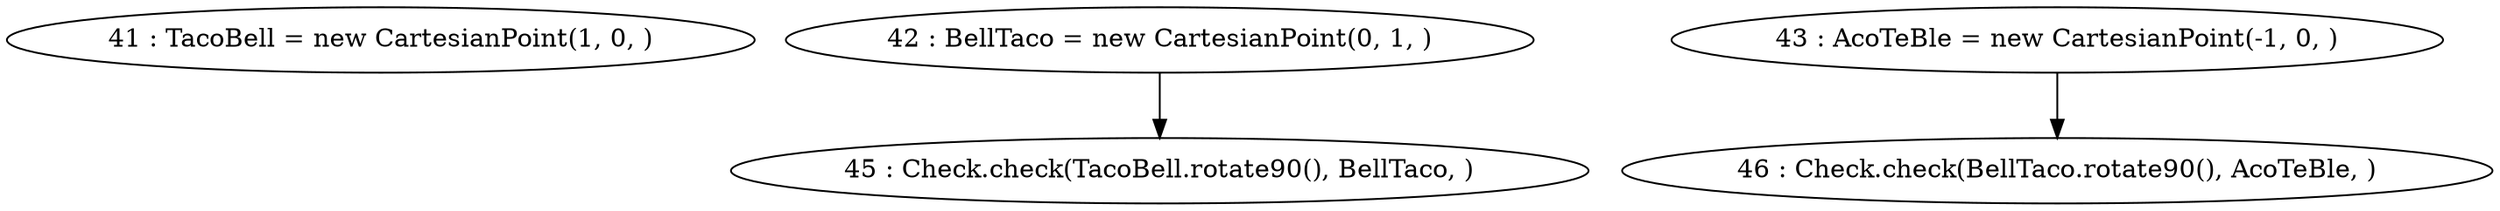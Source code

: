 digraph G {
"41 : TacoBell = new CartesianPoint(1, 0, )"
"42 : BellTaco = new CartesianPoint(0, 1, )"
"42 : BellTaco = new CartesianPoint(0, 1, )" -> "45 : Check.check(TacoBell.rotate90(), BellTaco, )"
"43 : AcoTeBle = new CartesianPoint(-1, 0, )"
"43 : AcoTeBle = new CartesianPoint(-1, 0, )" -> "46 : Check.check(BellTaco.rotate90(), AcoTeBle, )"
"45 : Check.check(TacoBell.rotate90(), BellTaco, )"
"46 : Check.check(BellTaco.rotate90(), AcoTeBle, )"
}